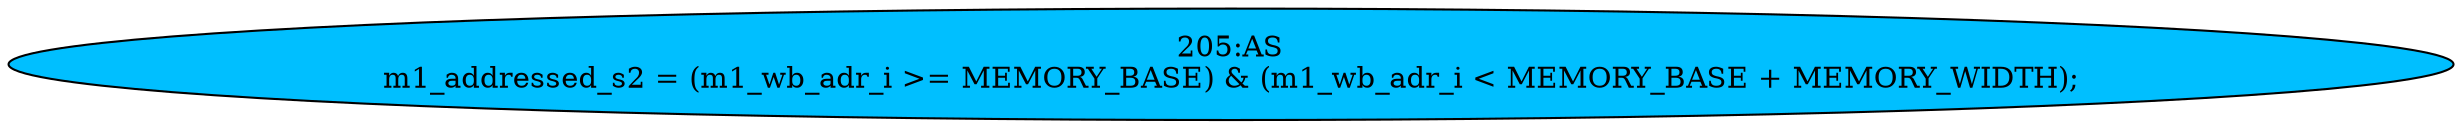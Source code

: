 strict digraph "" {
	node [label="\N"];
	"205:AS"	 [ast="<pyverilog.vparser.ast.Assign object at 0x7f88e956d610>",
		def_var="['m1_addressed_s2']",
		fillcolor=deepskyblue,
		label="205:AS
m1_addressed_s2 = (m1_wb_adr_i >= MEMORY_BASE) & (m1_wb_adr_i < MEMORY_BASE + MEMORY_WIDTH);",
		statements="[]",
		style=filled,
		typ=Assign,
		use_var="['m1_wb_adr_i', 'm1_wb_adr_i', 'MEMORY_WIDTH']"];
}
